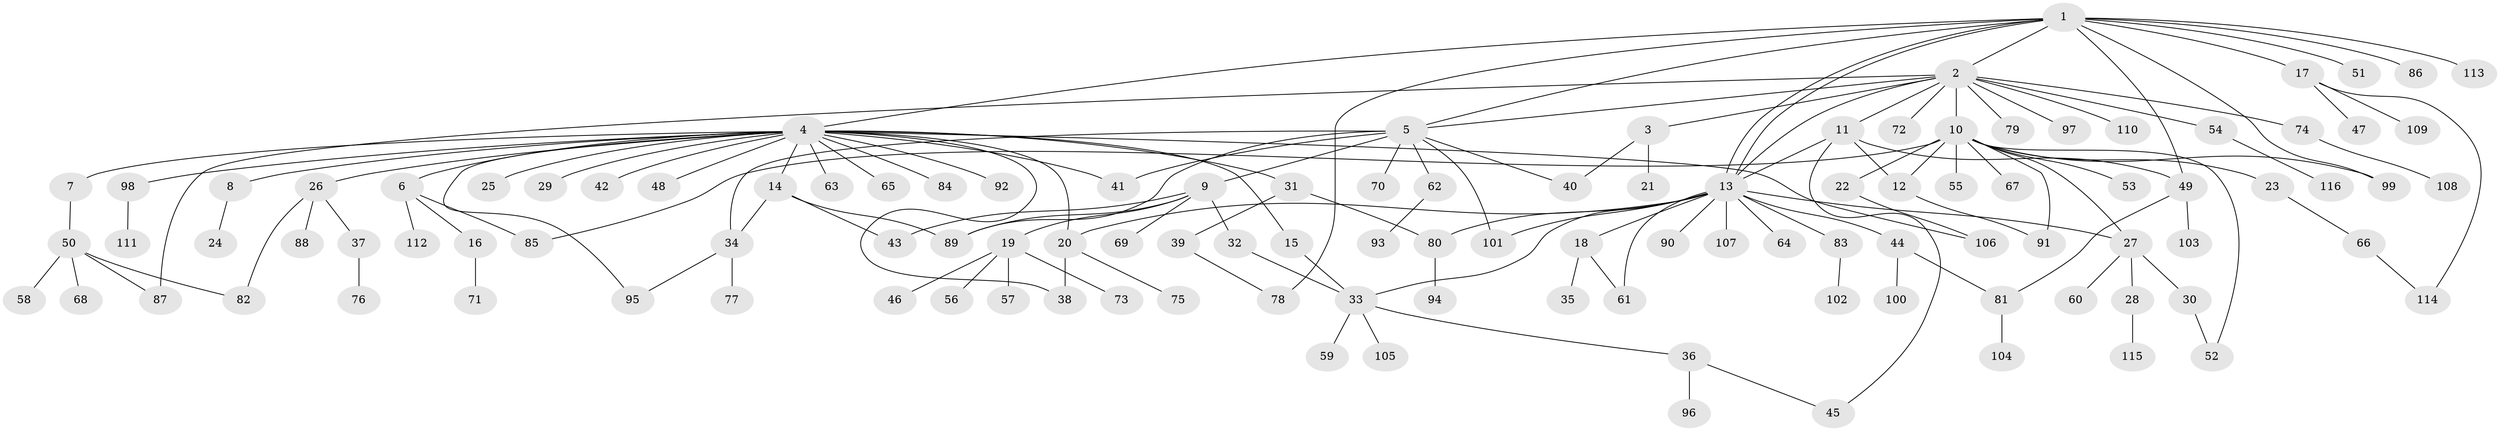 // coarse degree distribution, {11: 0.011627906976744186, 12: 0.023255813953488372, 3: 0.03488372093023256, 21: 0.011627906976744186, 9: 0.023255813953488372, 4: 0.06976744186046512, 2: 0.18604651162790697, 6: 0.023255813953488372, 15: 0.011627906976744186, 5: 0.03488372093023256, 1: 0.5697674418604651}
// Generated by graph-tools (version 1.1) at 2025/41/03/06/25 10:41:47]
// undirected, 116 vertices, 147 edges
graph export_dot {
graph [start="1"]
  node [color=gray90,style=filled];
  1;
  2;
  3;
  4;
  5;
  6;
  7;
  8;
  9;
  10;
  11;
  12;
  13;
  14;
  15;
  16;
  17;
  18;
  19;
  20;
  21;
  22;
  23;
  24;
  25;
  26;
  27;
  28;
  29;
  30;
  31;
  32;
  33;
  34;
  35;
  36;
  37;
  38;
  39;
  40;
  41;
  42;
  43;
  44;
  45;
  46;
  47;
  48;
  49;
  50;
  51;
  52;
  53;
  54;
  55;
  56;
  57;
  58;
  59;
  60;
  61;
  62;
  63;
  64;
  65;
  66;
  67;
  68;
  69;
  70;
  71;
  72;
  73;
  74;
  75;
  76;
  77;
  78;
  79;
  80;
  81;
  82;
  83;
  84;
  85;
  86;
  87;
  88;
  89;
  90;
  91;
  92;
  93;
  94;
  95;
  96;
  97;
  98;
  99;
  100;
  101;
  102;
  103;
  104;
  105;
  106;
  107;
  108;
  109;
  110;
  111;
  112;
  113;
  114;
  115;
  116;
  1 -- 2;
  1 -- 4;
  1 -- 5;
  1 -- 13;
  1 -- 13;
  1 -- 17;
  1 -- 49;
  1 -- 51;
  1 -- 78;
  1 -- 86;
  1 -- 99;
  1 -- 113;
  2 -- 3;
  2 -- 5;
  2 -- 10;
  2 -- 11;
  2 -- 13;
  2 -- 54;
  2 -- 72;
  2 -- 74;
  2 -- 79;
  2 -- 87;
  2 -- 97;
  2 -- 110;
  3 -- 21;
  3 -- 40;
  4 -- 6;
  4 -- 7;
  4 -- 8;
  4 -- 14;
  4 -- 15;
  4 -- 20;
  4 -- 25;
  4 -- 26;
  4 -- 29;
  4 -- 31;
  4 -- 38;
  4 -- 41;
  4 -- 42;
  4 -- 48;
  4 -- 63;
  4 -- 65;
  4 -- 84;
  4 -- 92;
  4 -- 95;
  4 -- 98;
  4 -- 106;
  5 -- 9;
  5 -- 34;
  5 -- 40;
  5 -- 41;
  5 -- 62;
  5 -- 70;
  5 -- 89;
  5 -- 101;
  6 -- 16;
  6 -- 85;
  6 -- 112;
  7 -- 50;
  8 -- 24;
  9 -- 19;
  9 -- 32;
  9 -- 43;
  9 -- 69;
  9 -- 89;
  10 -- 12;
  10 -- 22;
  10 -- 23;
  10 -- 27;
  10 -- 52;
  10 -- 53;
  10 -- 55;
  10 -- 67;
  10 -- 85;
  10 -- 91;
  10 -- 99;
  11 -- 12;
  11 -- 13;
  11 -- 45;
  11 -- 49;
  12 -- 91;
  13 -- 18;
  13 -- 20;
  13 -- 27;
  13 -- 33;
  13 -- 44;
  13 -- 61;
  13 -- 64;
  13 -- 80;
  13 -- 83;
  13 -- 90;
  13 -- 101;
  13 -- 107;
  14 -- 34;
  14 -- 43;
  14 -- 89;
  15 -- 33;
  16 -- 71;
  17 -- 47;
  17 -- 109;
  17 -- 114;
  18 -- 35;
  18 -- 61;
  19 -- 46;
  19 -- 56;
  19 -- 57;
  19 -- 73;
  20 -- 38;
  20 -- 75;
  22 -- 106;
  23 -- 66;
  26 -- 37;
  26 -- 82;
  26 -- 88;
  27 -- 28;
  27 -- 30;
  27 -- 60;
  28 -- 115;
  30 -- 52;
  31 -- 39;
  31 -- 80;
  32 -- 33;
  33 -- 36;
  33 -- 59;
  33 -- 105;
  34 -- 77;
  34 -- 95;
  36 -- 45;
  36 -- 96;
  37 -- 76;
  39 -- 78;
  44 -- 81;
  44 -- 100;
  49 -- 81;
  49 -- 103;
  50 -- 58;
  50 -- 68;
  50 -- 82;
  50 -- 87;
  54 -- 116;
  62 -- 93;
  66 -- 114;
  74 -- 108;
  80 -- 94;
  81 -- 104;
  83 -- 102;
  98 -- 111;
}
